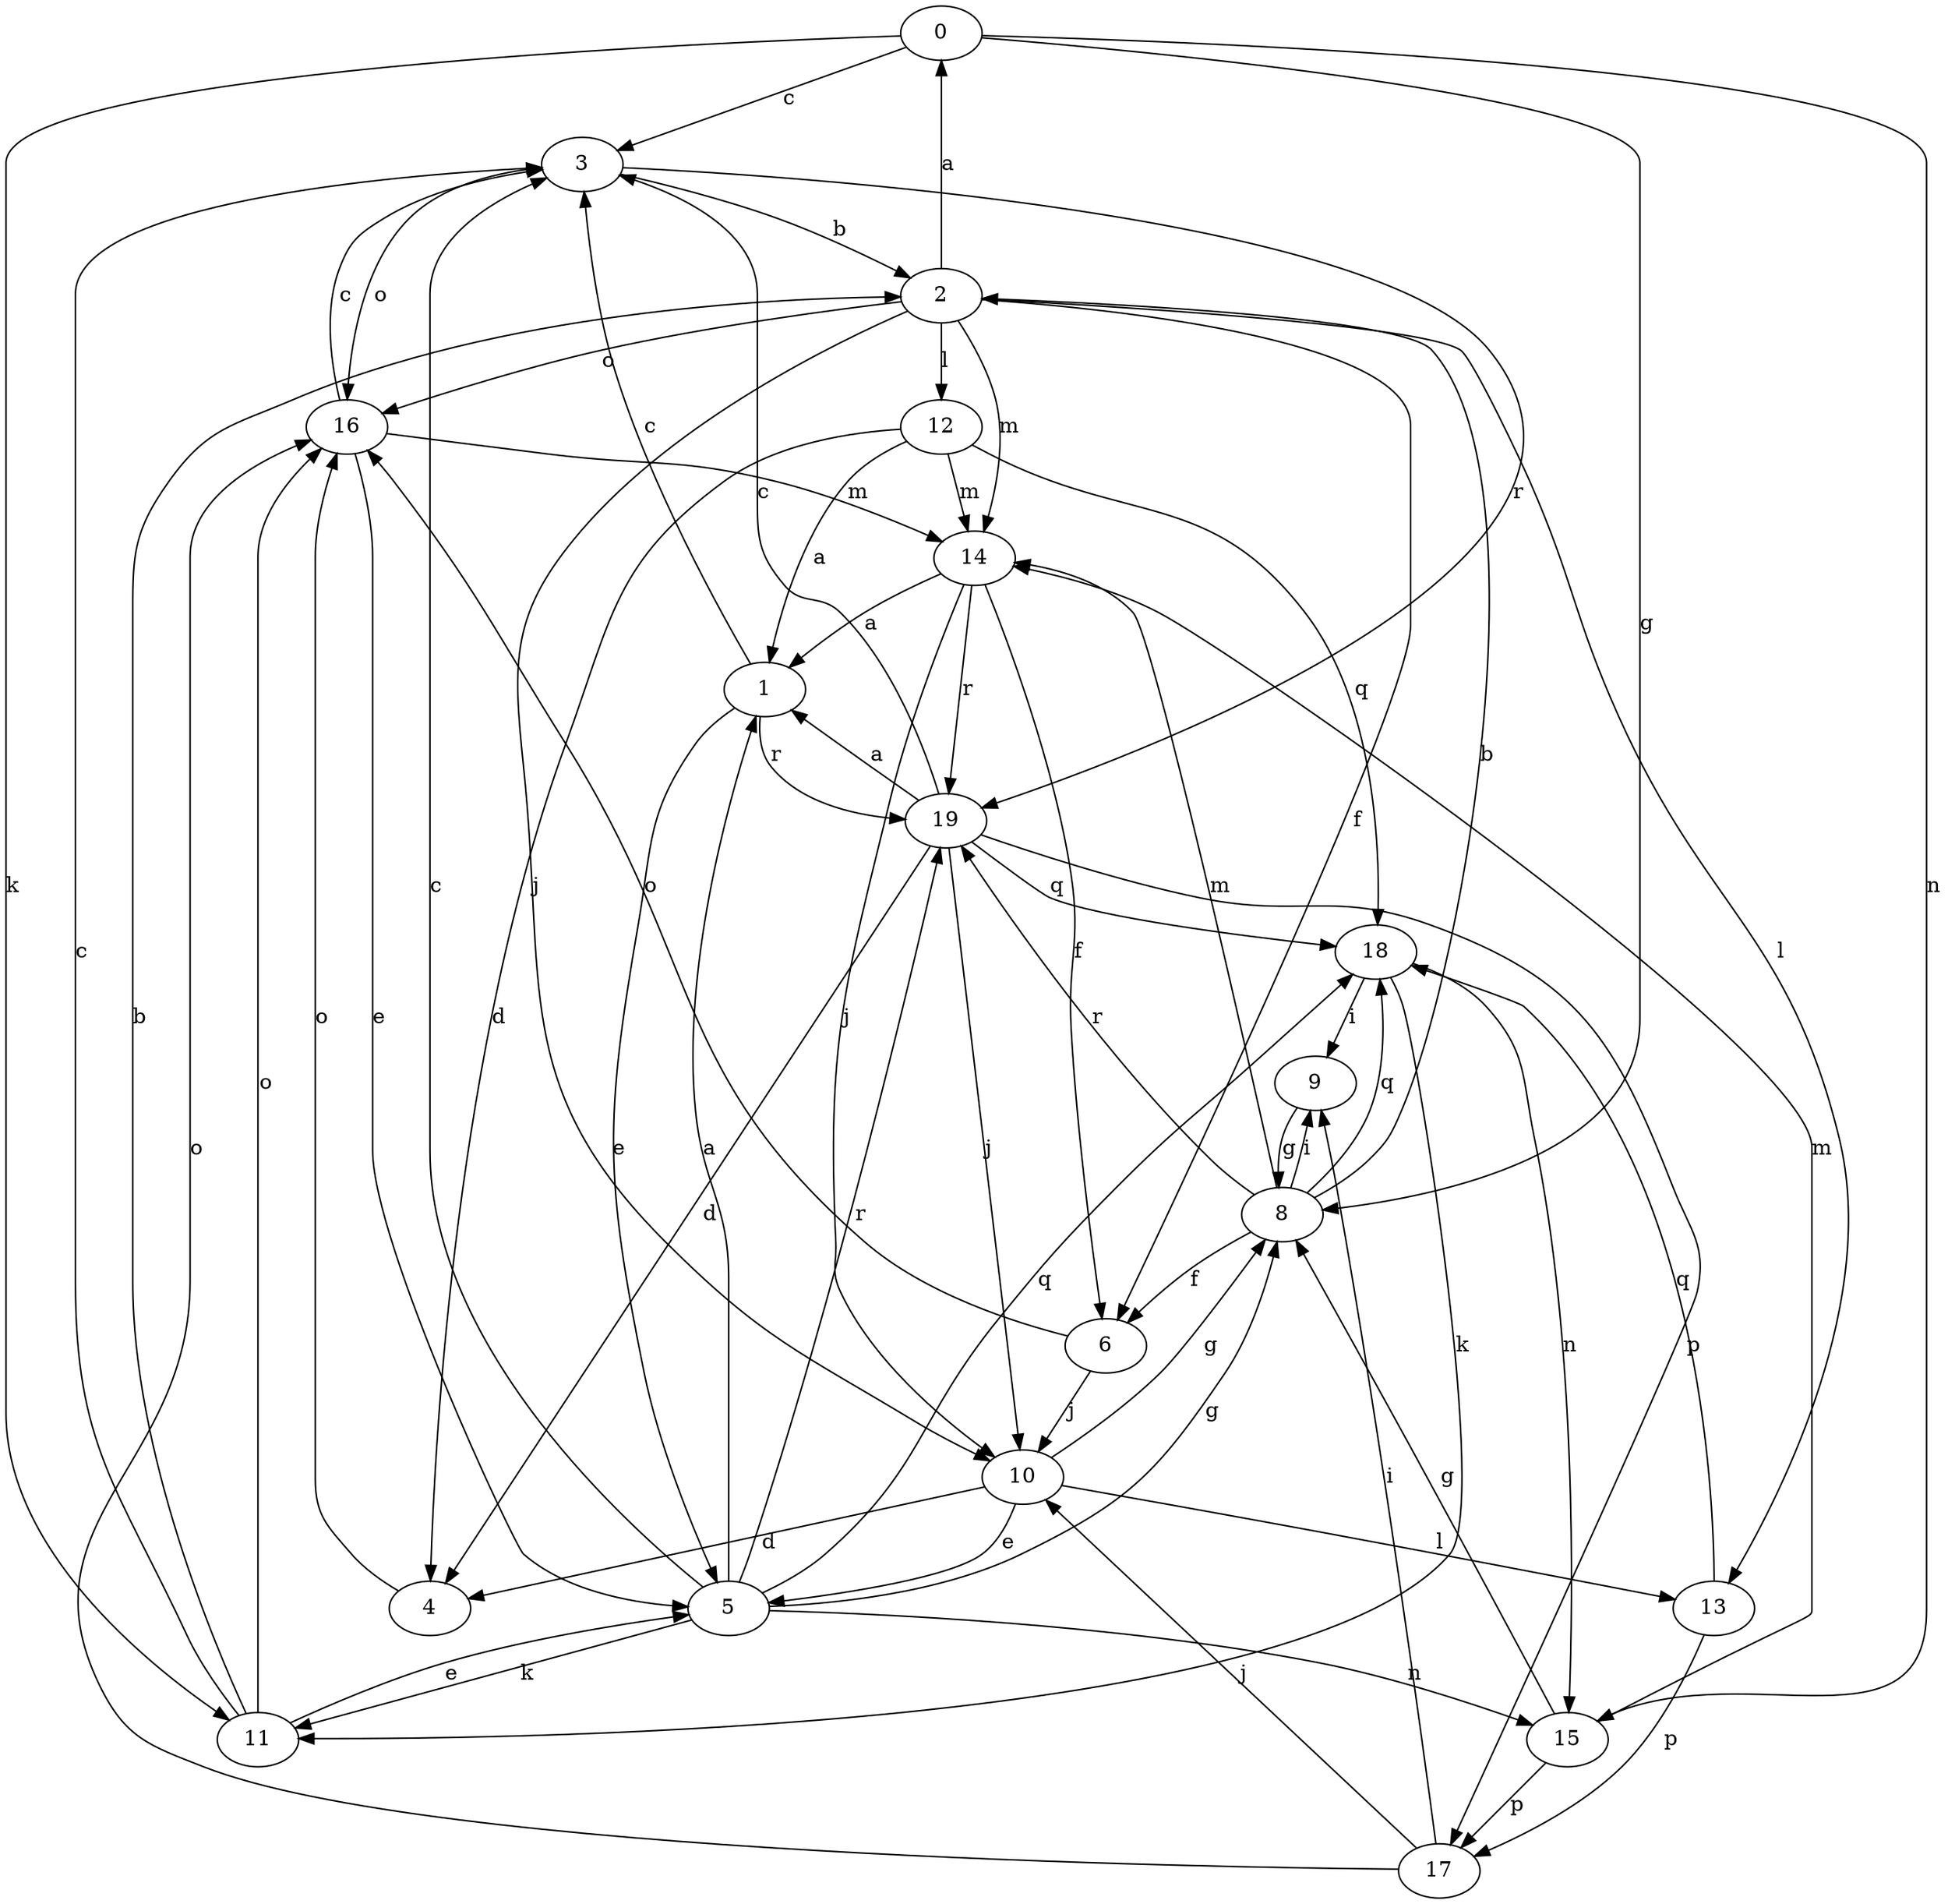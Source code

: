strict digraph  {
0;
1;
2;
3;
4;
5;
6;
8;
9;
10;
11;
12;
13;
14;
15;
16;
17;
18;
19;
0 -> 3  [label=c];
0 -> 8  [label=g];
0 -> 11  [label=k];
0 -> 15  [label=n];
1 -> 3  [label=c];
1 -> 5  [label=e];
1 -> 19  [label=r];
2 -> 0  [label=a];
2 -> 6  [label=f];
2 -> 10  [label=j];
2 -> 12  [label=l];
2 -> 13  [label=l];
2 -> 14  [label=m];
2 -> 16  [label=o];
3 -> 2  [label=b];
3 -> 16  [label=o];
3 -> 19  [label=r];
4 -> 16  [label=o];
5 -> 1  [label=a];
5 -> 3  [label=c];
5 -> 8  [label=g];
5 -> 11  [label=k];
5 -> 15  [label=n];
5 -> 18  [label=q];
5 -> 19  [label=r];
6 -> 10  [label=j];
6 -> 16  [label=o];
8 -> 2  [label=b];
8 -> 6  [label=f];
8 -> 9  [label=i];
8 -> 14  [label=m];
8 -> 18  [label=q];
8 -> 19  [label=r];
9 -> 8  [label=g];
10 -> 4  [label=d];
10 -> 5  [label=e];
10 -> 8  [label=g];
10 -> 13  [label=l];
11 -> 2  [label=b];
11 -> 3  [label=c];
11 -> 5  [label=e];
11 -> 16  [label=o];
12 -> 1  [label=a];
12 -> 4  [label=d];
12 -> 14  [label=m];
12 -> 18  [label=q];
13 -> 17  [label=p];
13 -> 18  [label=q];
14 -> 1  [label=a];
14 -> 6  [label=f];
14 -> 10  [label=j];
14 -> 19  [label=r];
15 -> 8  [label=g];
15 -> 14  [label=m];
15 -> 17  [label=p];
16 -> 3  [label=c];
16 -> 5  [label=e];
16 -> 14  [label=m];
17 -> 9  [label=i];
17 -> 10  [label=j];
17 -> 16  [label=o];
18 -> 9  [label=i];
18 -> 11  [label=k];
18 -> 15  [label=n];
19 -> 1  [label=a];
19 -> 3  [label=c];
19 -> 4  [label=d];
19 -> 10  [label=j];
19 -> 17  [label=p];
19 -> 18  [label=q];
}
